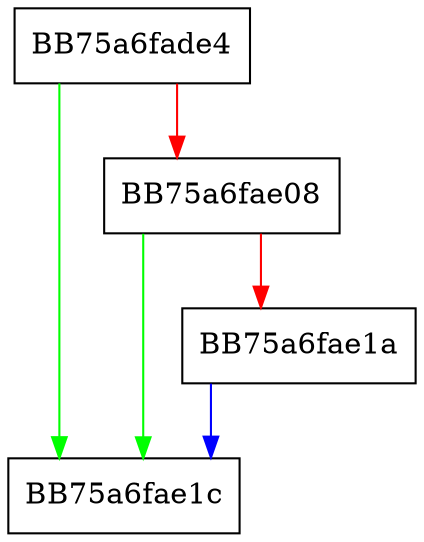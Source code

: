 digraph __crtLCMapStringW {
  node [shape="box"];
  graph [splines=ortho];
  BB75a6fade4 -> BB75a6fae1c [color="green"];
  BB75a6fade4 -> BB75a6fae08 [color="red"];
  BB75a6fae08 -> BB75a6fae1c [color="green"];
  BB75a6fae08 -> BB75a6fae1a [color="red"];
  BB75a6fae1a -> BB75a6fae1c [color="blue"];
}